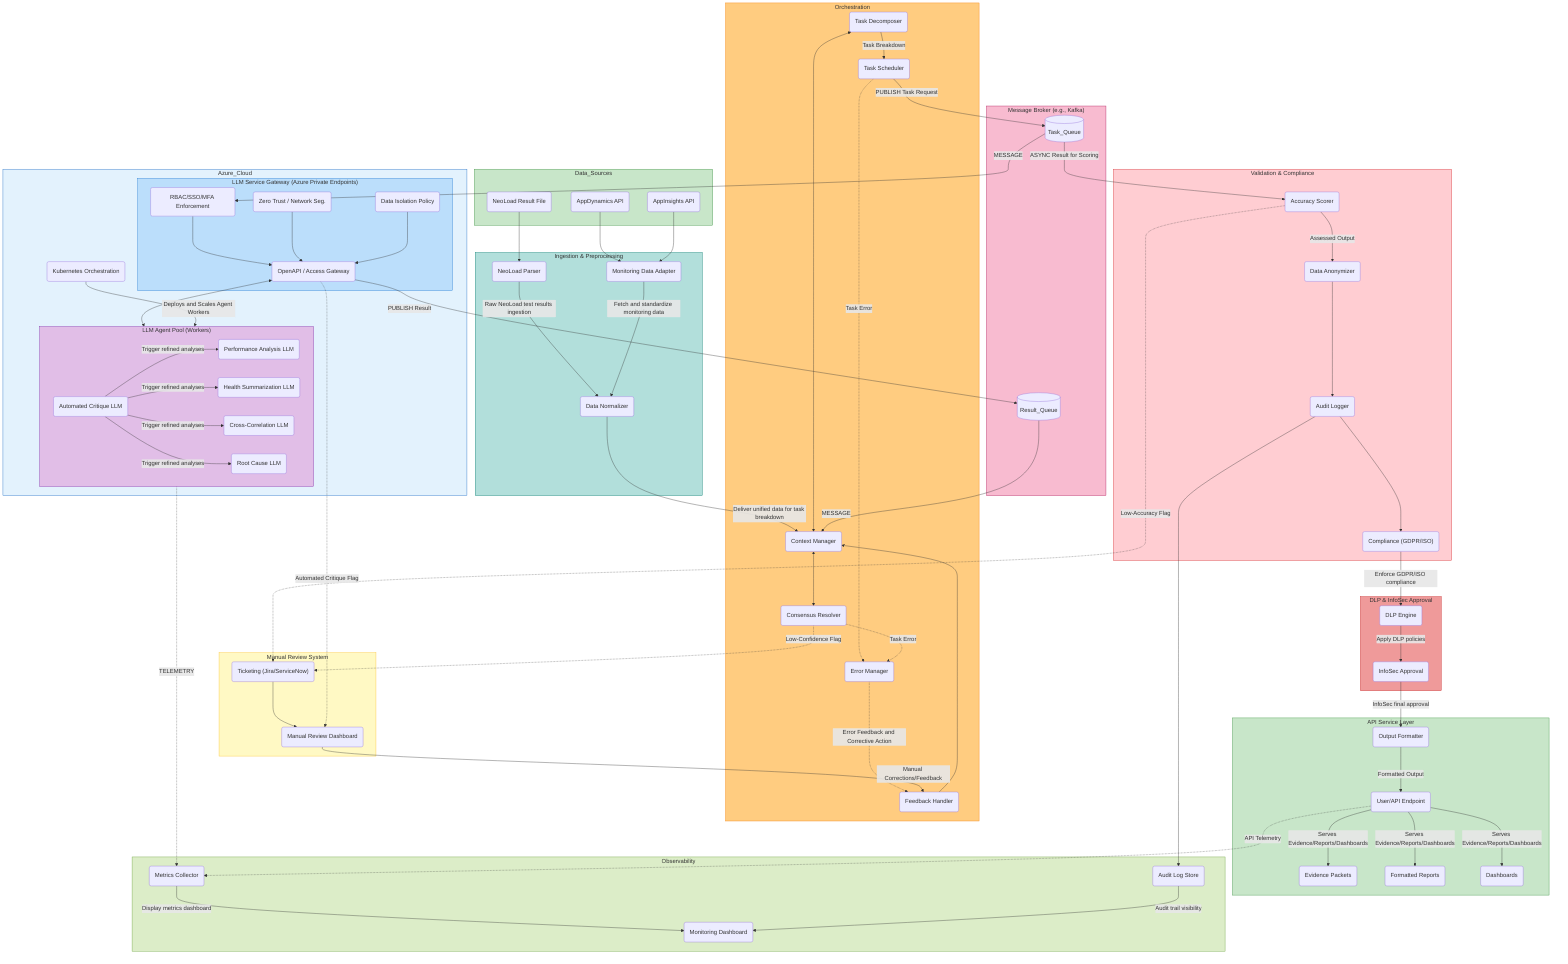 flowchart TB
 subgraph Data_Sources["Data_Sources"]
        neoload("NeoLoad Result File")
        appd("AppDynamics API")
        appinsights("AppInsights API")
  end
 subgraph Ingestion_Preprocessing["Ingestion & Preprocessing"]
        neoload_parser("NeoLoad Parser")
        monitoring_adapter("Monitoring Data Adapter")
        normalizer("Data Normalizer")
  end
 subgraph Message_Broker["Message Broker (e.g., Kafka)"]
        task_queue[("Task_Queue")]
        result_queue[("Result_Queue")]
  end
 subgraph Orchestration["Orchestration"]
        decomposer("Task Decomposer")
        context_mgr("Context Manager")
        scheduler("Task Scheduler")
        consensus("Consensus Resolver")
        feedback_mgr("Feedback Handler")
        error_mgr("Error Manager")
  end
 subgraph LLM_Agent_Pool["LLM Agent Pool (Workers)"]
        perfllm("Performance Analysis LLM")
        healthllm("Health Summarization LLM")
        crossllm("Cross-Correlation LLM")
        rootcausellm("Root Cause LLM")
        critiquellm("Automated Critique LLM")
  end
 subgraph LLM_Service_Gateway["LLM Service Gateway (Azure Private Endpoints)"]
        sec_rbac("RBAC/SSO/MFA Enforcement")
        sec_zt("Zero Trust / Network Seg.")
        sec_dlp("Data Isolation Policy")
        api_gateway("OpenAPI / Access Gateway")
  end
 subgraph Azure_Cloud["Azure_Cloud"]
        kub("Kubernetes Orchestration")
        LLM_Service_Gateway
        LLM_Agent_Pool
  end
 subgraph Validation_Compliance["Validation & Compliance"]
        scorer("Accuracy Scorer")
        anonymizer("Data Anonymizer")
        logger("Audit Logger")
        gdpr("Compliance (GDPR/ISO)")
  end
 subgraph DLP_InfoSec["DLP & InfoSec Approval"]
        dlp("DLP Engine")
        infosec("InfoSec Approval")
  end
 subgraph Manual_Review["Manual Review System"]
        ticket("Ticketing (Jira/ServiceNow)")
        reviewdash("Manual Review Dashboard")
  end
 subgraph API_Service["API Service Layer"]
        formatter("Output Formatter")
        apiserver("User/API Endpoint")
        evidence("Evidence Packets")
        report("Formatted Reports")
        dashboard("Dashboards")
  end
 subgraph Observability["Observability"]
        metrics("Metrics Collector")
        auditstore("Audit Log Store")
        monboard("Monitoring Dashboard")
  end
    neoload --> neoload_parser
    appd --> monitoring_adapter
    appinsights --> monitoring_adapter
    neoload_parser -- Raw NeoLoad test results ingestion --> normalizer
    monitoring_adapter -- Fetch and standardize monitoring data --> normalizer
    normalizer -- Deliver unified data for task breakdown --> context_mgr
    decomposer -- Task Breakdown --> scheduler
    decomposer <--> context_mgr
    scheduler -- PUBLISH Task Request --> task_queue
    scheduler -. Task Error .-> error_mgr
    task_queue -- MESSAGE --> sec_rbac
    sec_rbac --> api_gateway
    sec_zt --> api_gateway
    sec_dlp --> api_gateway
    api_gateway <--> LLM_Agent_Pool
    api_gateway -- PUBLISH Result --> result_queue
    LLM_Agent_Pool -. TELEMETRY .-> metrics
    result_queue -- MESSAGE --> context_mgr
    context_mgr <--> consensus
    consensus -. "Low-Confidence Flag" .-> ticket
    consensus -. Task Error .-> error_mgr
    task_queue -- ASYNC Result for Scoring --> scorer
    scorer -- Assessed Output --> anonymizer
    scorer -. "Low-Accuracy Flag" .-> ticket
    anonymizer --> logger
    logger --> gdpr & auditstore
    gdpr -- Enforce GDPR/ISO compliance --> dlp
    dlp -- Apply DLP policies --> infosec
    infosec -- InfoSec final approval --> formatter
    error_mgr -. Error Feedback and Corrective Action .-> feedback_mgr
    feedback_mgr --> context_mgr
    ticket --> reviewdash
    reviewdash -- Manual Corrections/Feedback --> feedback_mgr
    api_gateway -. Automated Critique Flag .-> reviewdash
    formatter -- Formatted Output --> apiserver
    apiserver -- Serves Evidence/Reports/Dashboards --> evidence & report & dashboard
    apiserver -. API Telemetry .-> metrics
    metrics -- Display metrics dashboard --> monboard
    auditstore -- Audit trail visibility --> monboard
    kub -- Deploys and Scales Agent Workers --> LLM_Agent_Pool
    critiquellm -- Trigger refined analyses --> perfllm & healthllm & crossllm & rootcausellm
    style LLM_Service_Gateway fill:#BBDEFB,stroke:#1976D2
    style LLM_Agent_Pool fill:#E1BEE7,stroke:#7B1FA2
    style Data_Sources fill:#C8E6C9,stroke:#388E3C
    style Ingestion_Preprocessing fill:#B2DFDB,stroke:#00796B
    style Orchestration fill:#FFCC80,stroke:#F57C00
    style Message_Broker fill:#F8BBD0,stroke:#AD1457
    style Azure_Cloud fill:#E3F2FD,stroke:#1565C0
    style Validation_Compliance fill:#FFCDD2,stroke:#D32F2F
    style DLP_InfoSec fill:#EF9A9A,stroke:#C62828
    style Manual_Review fill:#FFF9C4,stroke:#FBC02D
    style API_Service fill:#C8E6C9,stroke:#388E3C
    style Observability fill:#DCEDC8,stroke:#689F38
